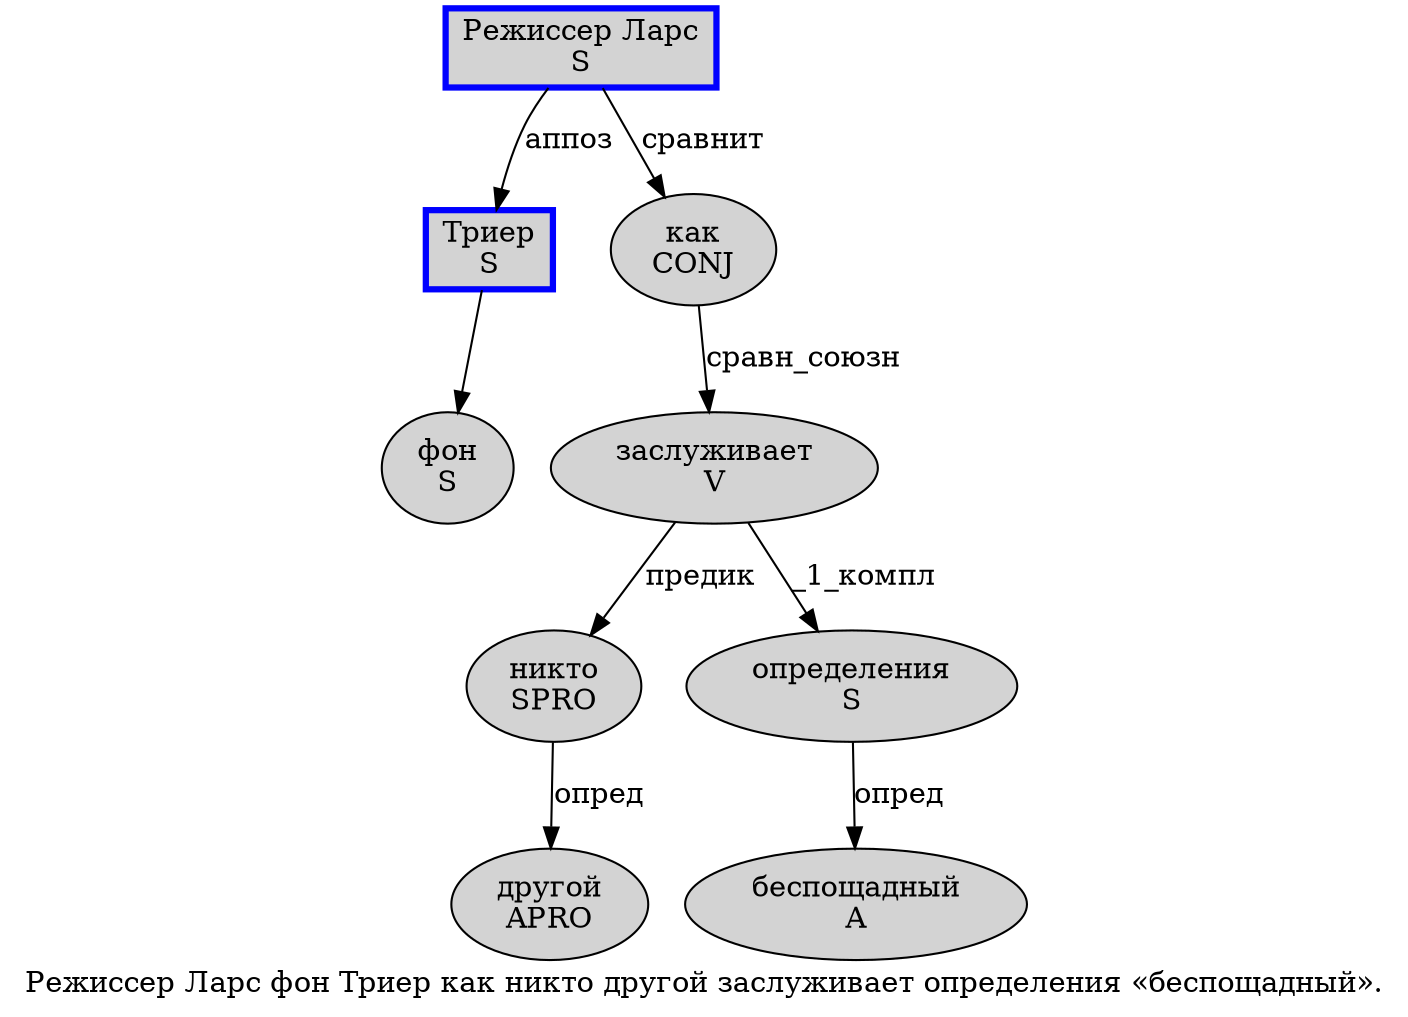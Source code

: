 digraph SENTENCE_1008 {
	graph [label="Режиссер Ларс фон Триер как никто другой заслуживает определения «беспощадный»."]
	node [style=filled]
		0 [label="Режиссер Ларс
S" color=blue fillcolor=lightgray penwidth=3 shape=box]
		1 [label="фон
S" color="" fillcolor=lightgray penwidth=1 shape=ellipse]
		2 [label="Триер
S" color=blue fillcolor=lightgray penwidth=3 shape=box]
		3 [label="как
CONJ" color="" fillcolor=lightgray penwidth=1 shape=ellipse]
		4 [label="никто
SPRO" color="" fillcolor=lightgray penwidth=1 shape=ellipse]
		5 [label="другой
APRO" color="" fillcolor=lightgray penwidth=1 shape=ellipse]
		6 [label="заслуживает
V" color="" fillcolor=lightgray penwidth=1 shape=ellipse]
		7 [label="определения
S" color="" fillcolor=lightgray penwidth=1 shape=ellipse]
		9 [label="беспощадный
A" color="" fillcolor=lightgray penwidth=1 shape=ellipse]
			0 -> 3 [label="сравнит"]
			0 -> 2 [label="аппоз"]
			3 -> 6 [label="сравн_союзн"]
			4 -> 5 [label="опред"]
			7 -> 9 [label="опред"]
			2 -> 1
			6 -> 4 [label="предик"]
			6 -> 7 [label="_1_компл"]
}